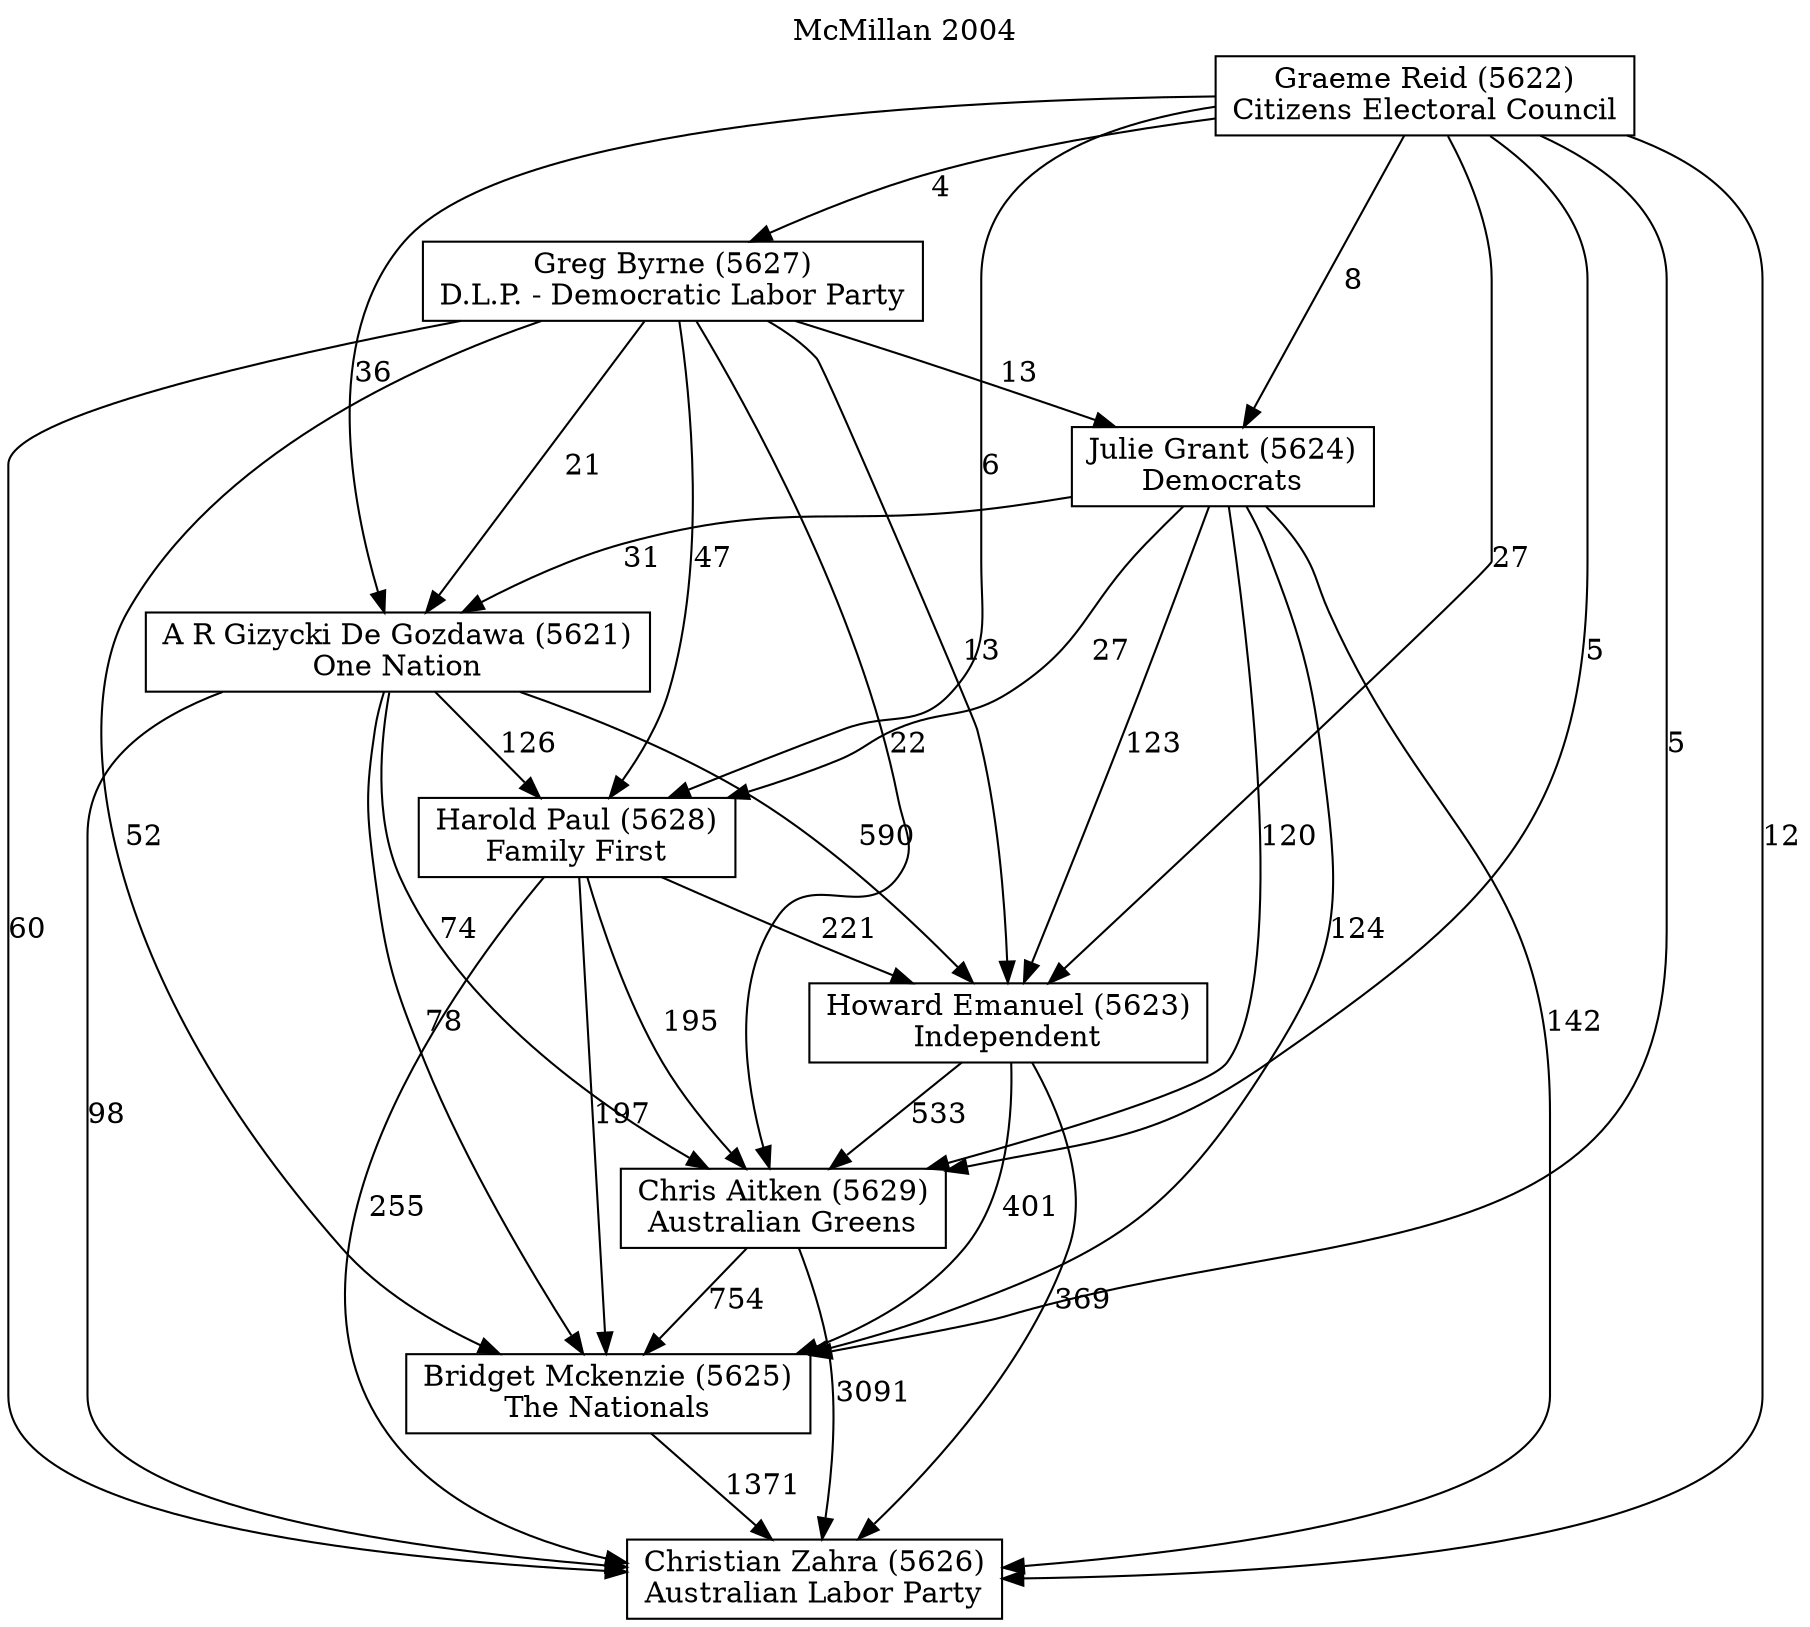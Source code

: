 // House preference flow
digraph "Christian Zahra (5626)_McMillan_2004" {
	graph [label="McMillan 2004" labelloc=t mclimit=10]
	node [shape=box]
	"Christian Zahra (5626)" [label="Christian Zahra (5626)
Australian Labor Party"]
	"Bridget Mckenzie (5625)" [label="Bridget Mckenzie (5625)
The Nationals"]
	"Chris Aitken (5629)" [label="Chris Aitken (5629)
Australian Greens"]
	"Howard Emanuel (5623)" [label="Howard Emanuel (5623)
Independent"]
	"Harold Paul (5628)" [label="Harold Paul (5628)
Family First"]
	"A R Gizycki De Gozdawa (5621)" [label="A R Gizycki De Gozdawa (5621)
One Nation"]
	"Julie Grant (5624)" [label="Julie Grant (5624)
Democrats"]
	"Greg Byrne (5627)" [label="Greg Byrne (5627)
D.L.P. - Democratic Labor Party"]
	"Graeme Reid (5622)" [label="Graeme Reid (5622)
Citizens Electoral Council"]
	"Bridget Mckenzie (5625)" -> "Christian Zahra (5626)" [label=1371]
	"Chris Aitken (5629)" -> "Bridget Mckenzie (5625)" [label=754]
	"Howard Emanuel (5623)" -> "Chris Aitken (5629)" [label=533]
	"Harold Paul (5628)" -> "Howard Emanuel (5623)" [label=221]
	"A R Gizycki De Gozdawa (5621)" -> "Harold Paul (5628)" [label=126]
	"Julie Grant (5624)" -> "A R Gizycki De Gozdawa (5621)" [label=31]
	"Greg Byrne (5627)" -> "Julie Grant (5624)" [label=13]
	"Graeme Reid (5622)" -> "Greg Byrne (5627)" [label=4]
	"Chris Aitken (5629)" -> "Christian Zahra (5626)" [label=3091]
	"Howard Emanuel (5623)" -> "Christian Zahra (5626)" [label=369]
	"Harold Paul (5628)" -> "Christian Zahra (5626)" [label=255]
	"A R Gizycki De Gozdawa (5621)" -> "Christian Zahra (5626)" [label=98]
	"Julie Grant (5624)" -> "Christian Zahra (5626)" [label=142]
	"Greg Byrne (5627)" -> "Christian Zahra (5626)" [label=60]
	"Graeme Reid (5622)" -> "Christian Zahra (5626)" [label=12]
	"Graeme Reid (5622)" -> "Julie Grant (5624)" [label=8]
	"Greg Byrne (5627)" -> "A R Gizycki De Gozdawa (5621)" [label=21]
	"Graeme Reid (5622)" -> "A R Gizycki De Gozdawa (5621)" [label=36]
	"Julie Grant (5624)" -> "Harold Paul (5628)" [label=27]
	"Greg Byrne (5627)" -> "Harold Paul (5628)" [label=47]
	"Graeme Reid (5622)" -> "Harold Paul (5628)" [label=6]
	"A R Gizycki De Gozdawa (5621)" -> "Howard Emanuel (5623)" [label=590]
	"Julie Grant (5624)" -> "Howard Emanuel (5623)" [label=123]
	"Greg Byrne (5627)" -> "Howard Emanuel (5623)" [label=13]
	"Graeme Reid (5622)" -> "Howard Emanuel (5623)" [label=27]
	"Harold Paul (5628)" -> "Chris Aitken (5629)" [label=195]
	"A R Gizycki De Gozdawa (5621)" -> "Chris Aitken (5629)" [label=74]
	"Julie Grant (5624)" -> "Chris Aitken (5629)" [label=120]
	"Greg Byrne (5627)" -> "Chris Aitken (5629)" [label=22]
	"Graeme Reid (5622)" -> "Chris Aitken (5629)" [label=5]
	"Howard Emanuel (5623)" -> "Bridget Mckenzie (5625)" [label=401]
	"Harold Paul (5628)" -> "Bridget Mckenzie (5625)" [label=197]
	"A R Gizycki De Gozdawa (5621)" -> "Bridget Mckenzie (5625)" [label=78]
	"Julie Grant (5624)" -> "Bridget Mckenzie (5625)" [label=124]
	"Greg Byrne (5627)" -> "Bridget Mckenzie (5625)" [label=52]
	"Graeme Reid (5622)" -> "Bridget Mckenzie (5625)" [label=5]
}
